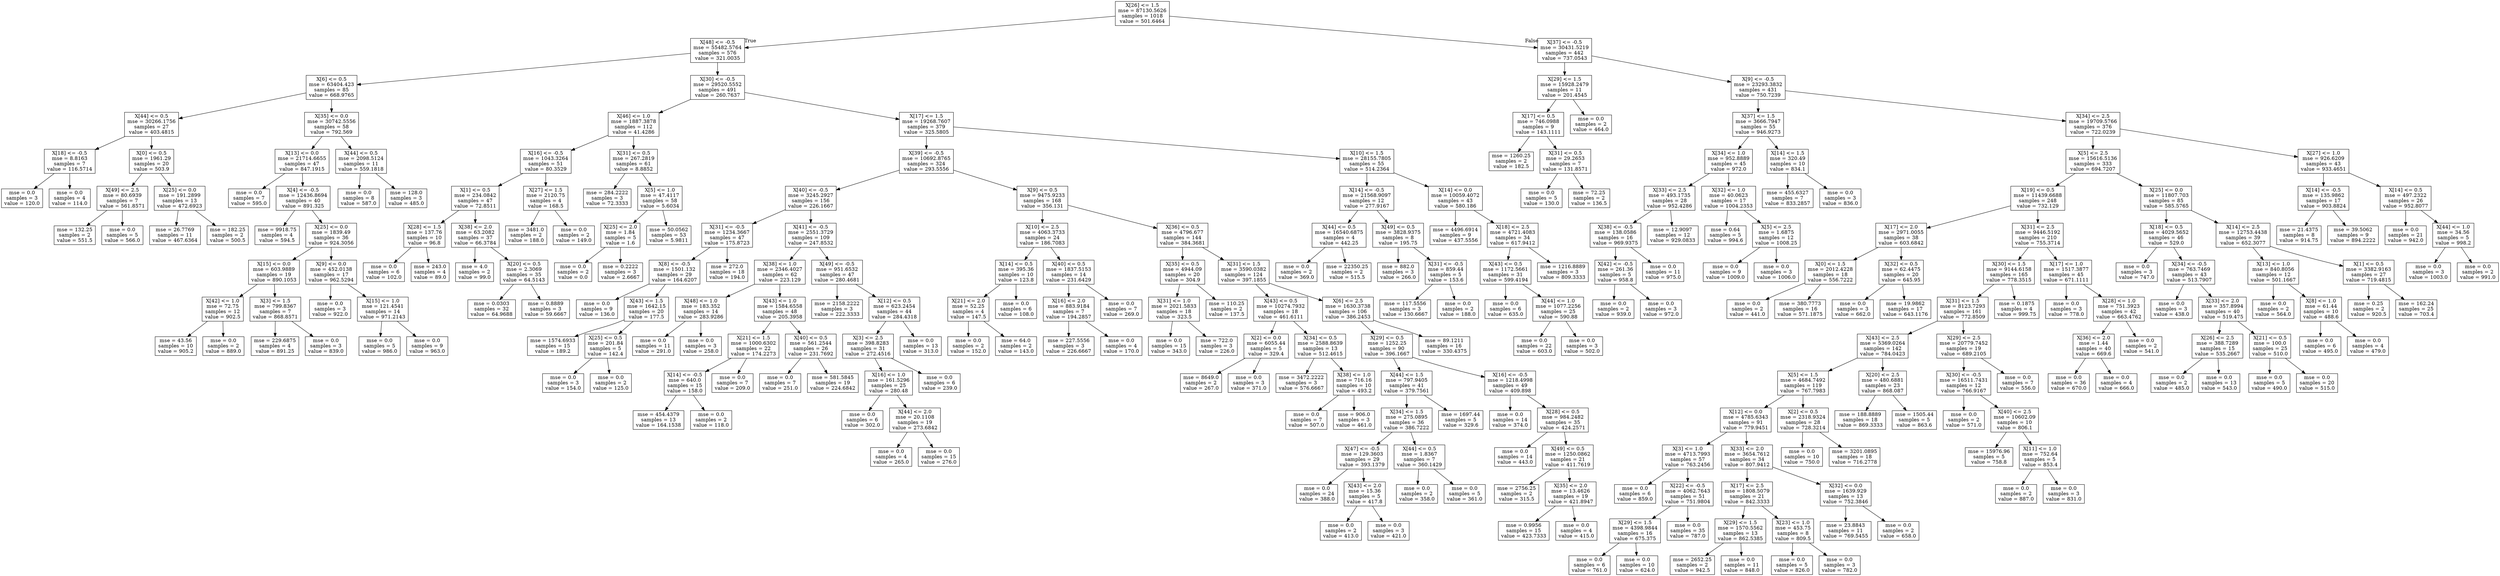 digraph Tree {
node [shape=box] ;
0 [label="X[26] <= 1.5\nmse = 87130.5626\nsamples = 1018\nvalue = 501.6464"] ;
1 [label="X[48] <= -0.5\nmse = 55482.5764\nsamples = 576\nvalue = 321.0035"] ;
0 -> 1 [labeldistance=2.5, labelangle=45, headlabel="True"] ;
2 [label="X[6] <= 0.5\nmse = 63404.423\nsamples = 85\nvalue = 668.9765"] ;
1 -> 2 ;
3 [label="X[44] <= 0.5\nmse = 30266.1756\nsamples = 27\nvalue = 403.4815"] ;
2 -> 3 ;
4 [label="X[18] <= -0.5\nmse = 8.8163\nsamples = 7\nvalue = 116.5714"] ;
3 -> 4 ;
5 [label="mse = 0.0\nsamples = 3\nvalue = 120.0"] ;
4 -> 5 ;
6 [label="mse = 0.0\nsamples = 4\nvalue = 114.0"] ;
4 -> 6 ;
7 [label="X[0] <= 0.5\nmse = 1961.29\nsamples = 20\nvalue = 503.9"] ;
3 -> 7 ;
8 [label="X[49] <= 2.5\nmse = 80.6939\nsamples = 7\nvalue = 561.8571"] ;
7 -> 8 ;
9 [label="mse = 132.25\nsamples = 2\nvalue = 551.5"] ;
8 -> 9 ;
10 [label="mse = 0.0\nsamples = 5\nvalue = 566.0"] ;
8 -> 10 ;
11 [label="X[25] <= 0.0\nmse = 191.2899\nsamples = 13\nvalue = 472.6923"] ;
7 -> 11 ;
12 [label="mse = 26.7769\nsamples = 11\nvalue = 467.6364"] ;
11 -> 12 ;
13 [label="mse = 182.25\nsamples = 2\nvalue = 500.5"] ;
11 -> 13 ;
14 [label="X[35] <= 0.0\nmse = 30742.5556\nsamples = 58\nvalue = 792.569"] ;
2 -> 14 ;
15 [label="X[13] <= 0.0\nmse = 21714.6655\nsamples = 47\nvalue = 847.1915"] ;
14 -> 15 ;
16 [label="mse = 0.0\nsamples = 7\nvalue = 595.0"] ;
15 -> 16 ;
17 [label="X[4] <= -0.5\nmse = 12436.8694\nsamples = 40\nvalue = 891.325"] ;
15 -> 17 ;
18 [label="mse = 9918.75\nsamples = 4\nvalue = 594.5"] ;
17 -> 18 ;
19 [label="X[25] <= 0.0\nmse = 1839.49\nsamples = 36\nvalue = 924.3056"] ;
17 -> 19 ;
20 [label="X[15] <= 0.0\nmse = 603.9889\nsamples = 19\nvalue = 890.1053"] ;
19 -> 20 ;
21 [label="X[42] <= 1.0\nmse = 72.75\nsamples = 12\nvalue = 902.5"] ;
20 -> 21 ;
22 [label="mse = 43.56\nsamples = 10\nvalue = 905.2"] ;
21 -> 22 ;
23 [label="mse = 0.0\nsamples = 2\nvalue = 889.0"] ;
21 -> 23 ;
24 [label="X[3] <= 1.5\nmse = 799.8367\nsamples = 7\nvalue = 868.8571"] ;
20 -> 24 ;
25 [label="mse = 229.6875\nsamples = 4\nvalue = 891.25"] ;
24 -> 25 ;
26 [label="mse = 0.0\nsamples = 3\nvalue = 839.0"] ;
24 -> 26 ;
27 [label="X[9] <= 0.0\nmse = 452.0138\nsamples = 17\nvalue = 962.5294"] ;
19 -> 27 ;
28 [label="mse = 0.0\nsamples = 3\nvalue = 922.0"] ;
27 -> 28 ;
29 [label="X[15] <= 1.0\nmse = 121.4541\nsamples = 14\nvalue = 971.2143"] ;
27 -> 29 ;
30 [label="mse = 0.0\nsamples = 5\nvalue = 986.0"] ;
29 -> 30 ;
31 [label="mse = 0.0\nsamples = 9\nvalue = 963.0"] ;
29 -> 31 ;
32 [label="X[44] <= 0.5\nmse = 2098.5124\nsamples = 11\nvalue = 559.1818"] ;
14 -> 32 ;
33 [label="mse = 0.0\nsamples = 8\nvalue = 587.0"] ;
32 -> 33 ;
34 [label="mse = 128.0\nsamples = 3\nvalue = 485.0"] ;
32 -> 34 ;
35 [label="X[30] <= -0.5\nmse = 29520.5552\nsamples = 491\nvalue = 260.7637"] ;
1 -> 35 ;
36 [label="X[46] <= 1.0\nmse = 1887.3878\nsamples = 112\nvalue = 41.4286"] ;
35 -> 36 ;
37 [label="X[16] <= -0.5\nmse = 1043.3264\nsamples = 51\nvalue = 80.3529"] ;
36 -> 37 ;
38 [label="X[1] <= 0.5\nmse = 234.0842\nsamples = 47\nvalue = 72.8511"] ;
37 -> 38 ;
39 [label="X[28] <= 1.5\nmse = 137.76\nsamples = 10\nvalue = 96.8"] ;
38 -> 39 ;
40 [label="mse = 0.0\nsamples = 6\nvalue = 102.0"] ;
39 -> 40 ;
41 [label="mse = 243.0\nsamples = 4\nvalue = 89.0"] ;
39 -> 41 ;
42 [label="X[38] <= 2.0\nmse = 63.2082\nsamples = 37\nvalue = 66.3784"] ;
38 -> 42 ;
43 [label="mse = 4.0\nsamples = 2\nvalue = 99.0"] ;
42 -> 43 ;
44 [label="X[20] <= 0.5\nmse = 2.3069\nsamples = 35\nvalue = 64.5143"] ;
42 -> 44 ;
45 [label="mse = 0.0303\nsamples = 32\nvalue = 64.9688"] ;
44 -> 45 ;
46 [label="mse = 0.8889\nsamples = 3\nvalue = 59.6667"] ;
44 -> 46 ;
47 [label="X[27] <= 1.5\nmse = 2120.75\nsamples = 4\nvalue = 168.5"] ;
37 -> 47 ;
48 [label="mse = 3481.0\nsamples = 2\nvalue = 188.0"] ;
47 -> 48 ;
49 [label="mse = 0.0\nsamples = 2\nvalue = 149.0"] ;
47 -> 49 ;
50 [label="X[31] <= 0.5\nmse = 267.2819\nsamples = 61\nvalue = 8.8852"] ;
36 -> 50 ;
51 [label="mse = 284.2222\nsamples = 3\nvalue = 72.3333"] ;
50 -> 51 ;
52 [label="X[5] <= 1.0\nmse = 47.4117\nsamples = 58\nvalue = 5.6034"] ;
50 -> 52 ;
53 [label="X[25] <= 2.0\nmse = 1.84\nsamples = 5\nvalue = 1.6"] ;
52 -> 53 ;
54 [label="mse = 0.0\nsamples = 2\nvalue = 0.0"] ;
53 -> 54 ;
55 [label="mse = 0.2222\nsamples = 3\nvalue = 2.6667"] ;
53 -> 55 ;
56 [label="mse = 50.0562\nsamples = 53\nvalue = 5.9811"] ;
52 -> 56 ;
57 [label="X[17] <= 1.5\nmse = 19268.7607\nsamples = 379\nvalue = 325.5805"] ;
35 -> 57 ;
58 [label="X[39] <= -0.5\nmse = 10692.8765\nsamples = 324\nvalue = 293.5556"] ;
57 -> 58 ;
59 [label="X[40] <= -0.5\nmse = 3245.2927\nsamples = 156\nvalue = 226.1667"] ;
58 -> 59 ;
60 [label="X[31] <= -0.5\nmse = 1234.3667\nsamples = 47\nvalue = 175.8723"] ;
59 -> 60 ;
61 [label="X[8] <= -0.5\nmse = 1501.132\nsamples = 29\nvalue = 164.6207"] ;
60 -> 61 ;
62 [label="mse = 0.0\nsamples = 9\nvalue = 136.0"] ;
61 -> 62 ;
63 [label="X[43] <= 1.5\nmse = 1642.15\nsamples = 20\nvalue = 177.5"] ;
61 -> 63 ;
64 [label="mse = 1574.6933\nsamples = 15\nvalue = 189.2"] ;
63 -> 64 ;
65 [label="X[25] <= 0.5\nmse = 201.84\nsamples = 5\nvalue = 142.4"] ;
63 -> 65 ;
66 [label="mse = 0.0\nsamples = 3\nvalue = 154.0"] ;
65 -> 66 ;
67 [label="mse = 0.0\nsamples = 2\nvalue = 125.0"] ;
65 -> 67 ;
68 [label="mse = 272.0\nsamples = 18\nvalue = 194.0"] ;
60 -> 68 ;
69 [label="X[41] <= -0.5\nmse = 2551.3729\nsamples = 109\nvalue = 247.8532"] ;
59 -> 69 ;
70 [label="X[38] <= 1.0\nmse = 2346.4027\nsamples = 62\nvalue = 223.129"] ;
69 -> 70 ;
71 [label="X[48] <= 1.0\nmse = 183.352\nsamples = 14\nvalue = 283.9286"] ;
70 -> 71 ;
72 [label="mse = 0.0\nsamples = 11\nvalue = 291.0"] ;
71 -> 72 ;
73 [label="mse = 0.0\nsamples = 3\nvalue = 258.0"] ;
71 -> 73 ;
74 [label="X[43] <= 1.0\nmse = 1584.6558\nsamples = 48\nvalue = 205.3958"] ;
70 -> 74 ;
75 [label="X[21] <= 1.5\nmse = 1000.6302\nsamples = 22\nvalue = 174.2273"] ;
74 -> 75 ;
76 [label="X[14] <= -0.5\nmse = 640.0\nsamples = 15\nvalue = 158.0"] ;
75 -> 76 ;
77 [label="mse = 454.4379\nsamples = 13\nvalue = 164.1538"] ;
76 -> 77 ;
78 [label="mse = 0.0\nsamples = 2\nvalue = 118.0"] ;
76 -> 78 ;
79 [label="mse = 0.0\nsamples = 7\nvalue = 209.0"] ;
75 -> 79 ;
80 [label="X[40] <= 0.5\nmse = 561.2544\nsamples = 26\nvalue = 231.7692"] ;
74 -> 80 ;
81 [label="mse = 0.0\nsamples = 7\nvalue = 251.0"] ;
80 -> 81 ;
82 [label="mse = 581.5845\nsamples = 19\nvalue = 224.6842"] ;
80 -> 82 ;
83 [label="X[49] <= -0.5\nmse = 951.6532\nsamples = 47\nvalue = 280.4681"] ;
69 -> 83 ;
84 [label="mse = 2158.2222\nsamples = 3\nvalue = 222.3333"] ;
83 -> 84 ;
85 [label="X[12] <= 0.5\nmse = 623.2454\nsamples = 44\nvalue = 284.4318"] ;
83 -> 85 ;
86 [label="X[3] <= 2.5\nmse = 398.8283\nsamples = 31\nvalue = 272.4516"] ;
85 -> 86 ;
87 [label="X[16] <= 1.0\nmse = 161.5296\nsamples = 25\nvalue = 280.48"] ;
86 -> 87 ;
88 [label="mse = 0.0\nsamples = 6\nvalue = 302.0"] ;
87 -> 88 ;
89 [label="X[44] <= 2.0\nmse = 20.1108\nsamples = 19\nvalue = 273.6842"] ;
87 -> 89 ;
90 [label="mse = 0.0\nsamples = 4\nvalue = 265.0"] ;
89 -> 90 ;
91 [label="mse = 0.0\nsamples = 15\nvalue = 276.0"] ;
89 -> 91 ;
92 [label="mse = 0.0\nsamples = 6\nvalue = 239.0"] ;
86 -> 92 ;
93 [label="mse = 0.0\nsamples = 13\nvalue = 313.0"] ;
85 -> 93 ;
94 [label="X[9] <= 0.5\nmse = 9475.9233\nsamples = 168\nvalue = 356.131"] ;
58 -> 94 ;
95 [label="X[10] <= 2.5\nmse = 4063.3733\nsamples = 24\nvalue = 186.7083"] ;
94 -> 95 ;
96 [label="X[14] <= 0.5\nmse = 395.36\nsamples = 10\nvalue = 123.8"] ;
95 -> 96 ;
97 [label="X[21] <= 2.0\nmse = 52.25\nsamples = 4\nvalue = 147.5"] ;
96 -> 97 ;
98 [label="mse = 0.0\nsamples = 2\nvalue = 152.0"] ;
97 -> 98 ;
99 [label="mse = 64.0\nsamples = 2\nvalue = 143.0"] ;
97 -> 99 ;
100 [label="mse = 0.0\nsamples = 6\nvalue = 108.0"] ;
96 -> 100 ;
101 [label="X[40] <= 0.5\nmse = 1837.5153\nsamples = 14\nvalue = 231.6429"] ;
95 -> 101 ;
102 [label="X[16] <= 2.0\nmse = 883.9184\nsamples = 7\nvalue = 194.2857"] ;
101 -> 102 ;
103 [label="mse = 227.5556\nsamples = 3\nvalue = 226.6667"] ;
102 -> 103 ;
104 [label="mse = 0.0\nsamples = 4\nvalue = 170.0"] ;
102 -> 104 ;
105 [label="mse = 0.0\nsamples = 7\nvalue = 269.0"] ;
101 -> 105 ;
106 [label="X[36] <= 0.5\nmse = 4796.677\nsamples = 144\nvalue = 384.3681"] ;
94 -> 106 ;
107 [label="X[35] <= 0.5\nmse = 4944.09\nsamples = 20\nvalue = 304.9"] ;
106 -> 107 ;
108 [label="X[31] <= 1.0\nmse = 2021.5833\nsamples = 18\nvalue = 323.5"] ;
107 -> 108 ;
109 [label="mse = 0.0\nsamples = 15\nvalue = 343.0"] ;
108 -> 109 ;
110 [label="mse = 722.0\nsamples = 3\nvalue = 226.0"] ;
108 -> 110 ;
111 [label="mse = 110.25\nsamples = 2\nvalue = 137.5"] ;
107 -> 111 ;
112 [label="X[31] <= 1.5\nmse = 3590.0382\nsamples = 124\nvalue = 397.1855"] ;
106 -> 112 ;
113 [label="X[43] <= 0.5\nmse = 10274.7932\nsamples = 18\nvalue = 461.6111"] ;
112 -> 113 ;
114 [label="X[2] <= 0.0\nmse = 6055.44\nsamples = 5\nvalue = 329.4"] ;
113 -> 114 ;
115 [label="mse = 8649.0\nsamples = 2\nvalue = 267.0"] ;
114 -> 115 ;
116 [label="mse = 0.0\nsamples = 3\nvalue = 371.0"] ;
114 -> 116 ;
117 [label="X[34] <= 0.5\nmse = 2588.8639\nsamples = 13\nvalue = 512.4615"] ;
113 -> 117 ;
118 [label="mse = 3472.2222\nsamples = 3\nvalue = 576.6667"] ;
117 -> 118 ;
119 [label="X[38] <= 1.0\nmse = 716.16\nsamples = 10\nvalue = 493.2"] ;
117 -> 119 ;
120 [label="mse = 0.0\nsamples = 7\nvalue = 507.0"] ;
119 -> 120 ;
121 [label="mse = 906.0\nsamples = 3\nvalue = 461.0"] ;
119 -> 121 ;
122 [label="X[6] <= 2.5\nmse = 1630.3738\nsamples = 106\nvalue = 386.2453"] ;
112 -> 122 ;
123 [label="X[29] <= 0.5\nmse = 1252.25\nsamples = 90\nvalue = 396.1667"] ;
122 -> 123 ;
124 [label="X[44] <= 1.5\nmse = 797.9405\nsamples = 41\nvalue = 379.7561"] ;
123 -> 124 ;
125 [label="X[34] <= 1.5\nmse = 275.0895\nsamples = 36\nvalue = 386.7222"] ;
124 -> 125 ;
126 [label="X[47] <= -0.5\nmse = 129.3603\nsamples = 29\nvalue = 393.1379"] ;
125 -> 126 ;
127 [label="mse = 0.0\nsamples = 24\nvalue = 388.0"] ;
126 -> 127 ;
128 [label="X[43] <= 2.0\nmse = 15.36\nsamples = 5\nvalue = 417.8"] ;
126 -> 128 ;
129 [label="mse = 0.0\nsamples = 2\nvalue = 413.0"] ;
128 -> 129 ;
130 [label="mse = 0.0\nsamples = 3\nvalue = 421.0"] ;
128 -> 130 ;
131 [label="X[44] <= 0.5\nmse = 1.8367\nsamples = 7\nvalue = 360.1429"] ;
125 -> 131 ;
132 [label="mse = 0.0\nsamples = 2\nvalue = 358.0"] ;
131 -> 132 ;
133 [label="mse = 0.0\nsamples = 5\nvalue = 361.0"] ;
131 -> 133 ;
134 [label="mse = 1697.44\nsamples = 5\nvalue = 329.6"] ;
124 -> 134 ;
135 [label="X[16] <= -0.5\nmse = 1218.4998\nsamples = 49\nvalue = 409.898"] ;
123 -> 135 ;
136 [label="mse = 0.0\nsamples = 14\nvalue = 374.0"] ;
135 -> 136 ;
137 [label="X[28] <= 0.5\nmse = 984.2482\nsamples = 35\nvalue = 424.2571"] ;
135 -> 137 ;
138 [label="mse = 0.0\nsamples = 14\nvalue = 443.0"] ;
137 -> 138 ;
139 [label="X[49] <= 0.5\nmse = 1250.0862\nsamples = 21\nvalue = 411.7619"] ;
137 -> 139 ;
140 [label="mse = 2756.25\nsamples = 2\nvalue = 315.5"] ;
139 -> 140 ;
141 [label="X[35] <= 2.0\nmse = 13.4626\nsamples = 19\nvalue = 421.8947"] ;
139 -> 141 ;
142 [label="mse = 0.9956\nsamples = 15\nvalue = 423.7333"] ;
141 -> 142 ;
143 [label="mse = 0.0\nsamples = 4\nvalue = 415.0"] ;
141 -> 143 ;
144 [label="mse = 89.1211\nsamples = 16\nvalue = 330.4375"] ;
122 -> 144 ;
145 [label="X[10] <= 1.5\nmse = 28155.7805\nsamples = 55\nvalue = 514.2364"] ;
57 -> 145 ;
146 [label="X[14] <= -0.5\nmse = 21568.9097\nsamples = 12\nvalue = 277.9167"] ;
145 -> 146 ;
147 [label="X[44] <= 0.5\nmse = 16540.6875\nsamples = 4\nvalue = 442.25"] ;
146 -> 147 ;
148 [label="mse = 0.0\nsamples = 2\nvalue = 369.0"] ;
147 -> 148 ;
149 [label="mse = 22350.25\nsamples = 2\nvalue = 515.5"] ;
147 -> 149 ;
150 [label="X[49] <= 0.5\nmse = 3828.9375\nsamples = 8\nvalue = 195.75"] ;
146 -> 150 ;
151 [label="mse = 882.0\nsamples = 3\nvalue = 266.0"] ;
150 -> 151 ;
152 [label="X[31] <= -0.5\nmse = 859.44\nsamples = 5\nvalue = 153.6"] ;
150 -> 152 ;
153 [label="mse = 117.5556\nsamples = 3\nvalue = 130.6667"] ;
152 -> 153 ;
154 [label="mse = 0.0\nsamples = 2\nvalue = 188.0"] ;
152 -> 154 ;
155 [label="X[14] <= 0.0\nmse = 10059.4072\nsamples = 43\nvalue = 580.186"] ;
145 -> 155 ;
156 [label="mse = 4496.6914\nsamples = 9\nvalue = 437.5556"] ;
155 -> 156 ;
157 [label="X[18] <= 2.5\nmse = 4721.4083\nsamples = 34\nvalue = 617.9412"] ;
155 -> 157 ;
158 [label="X[43] <= 0.5\nmse = 1172.5661\nsamples = 31\nvalue = 599.4194"] ;
157 -> 158 ;
159 [label="mse = 0.0\nsamples = 6\nvalue = 635.0"] ;
158 -> 159 ;
160 [label="X[44] <= 1.0\nmse = 1077.2256\nsamples = 25\nvalue = 590.88"] ;
158 -> 160 ;
161 [label="mse = 0.0\nsamples = 22\nvalue = 603.0"] ;
160 -> 161 ;
162 [label="mse = 0.0\nsamples = 3\nvalue = 502.0"] ;
160 -> 162 ;
163 [label="mse = 1216.8889\nsamples = 3\nvalue = 809.3333"] ;
157 -> 163 ;
164 [label="X[37] <= -0.5\nmse = 30431.5219\nsamples = 442\nvalue = 737.0543"] ;
0 -> 164 [labeldistance=2.5, labelangle=-45, headlabel="False"] ;
165 [label="X[29] <= 1.5\nmse = 15928.2479\nsamples = 11\nvalue = 201.4545"] ;
164 -> 165 ;
166 [label="X[17] <= 0.5\nmse = 746.0988\nsamples = 9\nvalue = 143.1111"] ;
165 -> 166 ;
167 [label="mse = 1260.25\nsamples = 2\nvalue = 182.5"] ;
166 -> 167 ;
168 [label="X[31] <= 0.5\nmse = 29.2653\nsamples = 7\nvalue = 131.8571"] ;
166 -> 168 ;
169 [label="mse = 0.0\nsamples = 5\nvalue = 130.0"] ;
168 -> 169 ;
170 [label="mse = 72.25\nsamples = 2\nvalue = 136.5"] ;
168 -> 170 ;
171 [label="mse = 0.0\nsamples = 2\nvalue = 464.0"] ;
165 -> 171 ;
172 [label="X[9] <= -0.5\nmse = 23293.3832\nsamples = 431\nvalue = 750.7239"] ;
164 -> 172 ;
173 [label="X[37] <= 1.5\nmse = 3666.7947\nsamples = 55\nvalue = 946.9273"] ;
172 -> 173 ;
174 [label="X[34] <= 1.0\nmse = 952.8889\nsamples = 45\nvalue = 972.0"] ;
173 -> 174 ;
175 [label="X[33] <= 2.5\nmse = 493.1735\nsamples = 28\nvalue = 952.4286"] ;
174 -> 175 ;
176 [label="X[38] <= -0.5\nmse = 138.0586\nsamples = 16\nvalue = 969.9375"] ;
175 -> 176 ;
177 [label="X[42] <= -0.5\nmse = 261.36\nsamples = 5\nvalue = 958.8"] ;
176 -> 177 ;
178 [label="mse = 0.0\nsamples = 2\nvalue = 939.0"] ;
177 -> 178 ;
179 [label="mse = 0.0\nsamples = 3\nvalue = 972.0"] ;
177 -> 179 ;
180 [label="mse = 0.0\nsamples = 11\nvalue = 975.0"] ;
176 -> 180 ;
181 [label="mse = 12.9097\nsamples = 12\nvalue = 929.0833"] ;
175 -> 181 ;
182 [label="X[32] <= 1.0\nmse = 40.0623\nsamples = 17\nvalue = 1004.2353"] ;
174 -> 182 ;
183 [label="mse = 0.64\nsamples = 5\nvalue = 994.6"] ;
182 -> 183 ;
184 [label="X[5] <= 2.5\nmse = 1.6875\nsamples = 12\nvalue = 1008.25"] ;
182 -> 184 ;
185 [label="mse = 0.0\nsamples = 9\nvalue = 1009.0"] ;
184 -> 185 ;
186 [label="mse = 0.0\nsamples = 3\nvalue = 1006.0"] ;
184 -> 186 ;
187 [label="X[14] <= 1.5\nmse = 320.49\nsamples = 10\nvalue = 834.1"] ;
173 -> 187 ;
188 [label="mse = 455.6327\nsamples = 7\nvalue = 833.2857"] ;
187 -> 188 ;
189 [label="mse = 0.0\nsamples = 3\nvalue = 836.0"] ;
187 -> 189 ;
190 [label="X[34] <= 2.5\nmse = 19709.5766\nsamples = 376\nvalue = 722.0239"] ;
172 -> 190 ;
191 [label="X[5] <= 2.5\nmse = 15616.5136\nsamples = 333\nvalue = 694.7207"] ;
190 -> 191 ;
192 [label="X[19] <= 0.5\nmse = 11439.6688\nsamples = 248\nvalue = 732.129"] ;
191 -> 192 ;
193 [label="X[17] <= 2.0\nmse = 2971.0055\nsamples = 38\nvalue = 603.6842"] ;
192 -> 193 ;
194 [label="X[0] <= 1.5\nmse = 2012.4228\nsamples = 18\nvalue = 556.7222"] ;
193 -> 194 ;
195 [label="mse = 0.0\nsamples = 2\nvalue = 441.0"] ;
194 -> 195 ;
196 [label="mse = 380.7773\nsamples = 16\nvalue = 571.1875"] ;
194 -> 196 ;
197 [label="X[32] <= 0.5\nmse = 62.4475\nsamples = 20\nvalue = 645.95"] ;
193 -> 197 ;
198 [label="mse = 0.0\nsamples = 3\nvalue = 662.0"] ;
197 -> 198 ;
199 [label="mse = 19.9862\nsamples = 17\nvalue = 643.1176"] ;
197 -> 199 ;
200 [label="X[31] <= 2.5\nmse = 9446.5192\nsamples = 210\nvalue = 755.3714"] ;
192 -> 200 ;
201 [label="X[30] <= 1.5\nmse = 9144.6158\nsamples = 165\nvalue = 778.3515"] ;
200 -> 201 ;
202 [label="X[31] <= 1.5\nmse = 8123.7293\nsamples = 161\nvalue = 772.8509"] ;
201 -> 202 ;
203 [label="X[43] <= 2.5\nmse = 5369.0264\nsamples = 142\nvalue = 784.0423"] ;
202 -> 203 ;
204 [label="X[5] <= 1.5\nmse = 4684.7492\nsamples = 119\nvalue = 767.7983"] ;
203 -> 204 ;
205 [label="X[12] <= 0.0\nmse = 4785.6343\nsamples = 91\nvalue = 779.9451"] ;
204 -> 205 ;
206 [label="X[3] <= 1.0\nmse = 4713.7993\nsamples = 57\nvalue = 763.2456"] ;
205 -> 206 ;
207 [label="mse = 0.0\nsamples = 6\nvalue = 859.0"] ;
206 -> 207 ;
208 [label="X[22] <= -0.5\nmse = 4062.7643\nsamples = 51\nvalue = 751.9804"] ;
206 -> 208 ;
209 [label="X[29] <= 1.5\nmse = 4398.9844\nsamples = 16\nvalue = 675.375"] ;
208 -> 209 ;
210 [label="mse = 0.0\nsamples = 6\nvalue = 761.0"] ;
209 -> 210 ;
211 [label="mse = 0.0\nsamples = 10\nvalue = 624.0"] ;
209 -> 211 ;
212 [label="mse = 0.0\nsamples = 35\nvalue = 787.0"] ;
208 -> 212 ;
213 [label="X[33] <= 2.0\nmse = 3654.7612\nsamples = 34\nvalue = 807.9412"] ;
205 -> 213 ;
214 [label="X[17] <= 2.5\nmse = 1808.5079\nsamples = 21\nvalue = 842.3333"] ;
213 -> 214 ;
215 [label="X[29] <= 1.5\nmse = 1570.5562\nsamples = 13\nvalue = 862.5385"] ;
214 -> 215 ;
216 [label="mse = 2652.25\nsamples = 2\nvalue = 942.5"] ;
215 -> 216 ;
217 [label="mse = 0.0\nsamples = 11\nvalue = 848.0"] ;
215 -> 217 ;
218 [label="X[23] <= 1.0\nmse = 453.75\nsamples = 8\nvalue = 809.5"] ;
214 -> 218 ;
219 [label="mse = 0.0\nsamples = 5\nvalue = 826.0"] ;
218 -> 219 ;
220 [label="mse = 0.0\nsamples = 3\nvalue = 782.0"] ;
218 -> 220 ;
221 [label="X[32] <= 0.0\nmse = 1639.929\nsamples = 13\nvalue = 752.3846"] ;
213 -> 221 ;
222 [label="mse = 23.8843\nsamples = 11\nvalue = 769.5455"] ;
221 -> 222 ;
223 [label="mse = 0.0\nsamples = 2\nvalue = 658.0"] ;
221 -> 223 ;
224 [label="X[2] <= 0.5\nmse = 2318.9324\nsamples = 28\nvalue = 728.3214"] ;
204 -> 224 ;
225 [label="mse = 0.0\nsamples = 10\nvalue = 750.0"] ;
224 -> 225 ;
226 [label="mse = 3201.0895\nsamples = 18\nvalue = 716.2778"] ;
224 -> 226 ;
227 [label="X[20] <= 2.5\nmse = 480.6881\nsamples = 23\nvalue = 868.087"] ;
203 -> 227 ;
228 [label="mse = 188.8889\nsamples = 18\nvalue = 869.3333"] ;
227 -> 228 ;
229 [label="mse = 1505.44\nsamples = 5\nvalue = 863.6"] ;
227 -> 229 ;
230 [label="X[29] <= 2.5\nmse = 20779.7452\nsamples = 19\nvalue = 689.2105"] ;
202 -> 230 ;
231 [label="X[30] <= -0.5\nmse = 16511.7431\nsamples = 12\nvalue = 766.9167"] ;
230 -> 231 ;
232 [label="mse = 0.0\nsamples = 2\nvalue = 571.0"] ;
231 -> 232 ;
233 [label="X[40] <= 2.5\nmse = 10602.09\nsamples = 10\nvalue = 806.1"] ;
231 -> 233 ;
234 [label="mse = 15976.96\nsamples = 5\nvalue = 758.8"] ;
233 -> 234 ;
235 [label="X[11] <= 1.0\nmse = 752.64\nsamples = 5\nvalue = 853.4"] ;
233 -> 235 ;
236 [label="mse = 0.0\nsamples = 2\nvalue = 887.0"] ;
235 -> 236 ;
237 [label="mse = 0.0\nsamples = 3\nvalue = 831.0"] ;
235 -> 237 ;
238 [label="mse = 0.0\nsamples = 7\nvalue = 556.0"] ;
230 -> 238 ;
239 [label="mse = 0.1875\nsamples = 4\nvalue = 999.75"] ;
201 -> 239 ;
240 [label="X[17] <= 1.0\nmse = 1517.3877\nsamples = 45\nvalue = 671.1111"] ;
200 -> 240 ;
241 [label="mse = 0.0\nsamples = 3\nvalue = 778.0"] ;
240 -> 241 ;
242 [label="X[28] <= 1.0\nmse = 751.3923\nsamples = 42\nvalue = 663.4762"] ;
240 -> 242 ;
243 [label="X[36] <= 2.0\nmse = 1.44\nsamples = 40\nvalue = 669.6"] ;
242 -> 243 ;
244 [label="mse = 0.0\nsamples = 36\nvalue = 670.0"] ;
243 -> 244 ;
245 [label="mse = 0.0\nsamples = 4\nvalue = 666.0"] ;
243 -> 245 ;
246 [label="mse = 0.0\nsamples = 2\nvalue = 541.0"] ;
242 -> 246 ;
247 [label="X[25] <= 0.0\nmse = 11807.703\nsamples = 85\nvalue = 585.5765"] ;
191 -> 247 ;
248 [label="X[18] <= 0.5\nmse = 4029.5652\nsamples = 46\nvalue = 529.0"] ;
247 -> 248 ;
249 [label="mse = 0.0\nsamples = 3\nvalue = 747.0"] ;
248 -> 249 ;
250 [label="X[34] <= -0.5\nmse = 763.7469\nsamples = 43\nvalue = 513.7907"] ;
248 -> 250 ;
251 [label="mse = 0.0\nsamples = 3\nvalue = 438.0"] ;
250 -> 251 ;
252 [label="X[33] <= 2.0\nmse = 357.8994\nsamples = 40\nvalue = 519.475"] ;
250 -> 252 ;
253 [label="X[26] <= 2.5\nmse = 388.7289\nsamples = 15\nvalue = 535.2667"] ;
252 -> 253 ;
254 [label="mse = 0.0\nsamples = 2\nvalue = 485.0"] ;
253 -> 254 ;
255 [label="mse = 0.0\nsamples = 13\nvalue = 543.0"] ;
253 -> 255 ;
256 [label="X[21] <= 0.5\nmse = 100.0\nsamples = 25\nvalue = 510.0"] ;
252 -> 256 ;
257 [label="mse = 0.0\nsamples = 5\nvalue = 490.0"] ;
256 -> 257 ;
258 [label="mse = 0.0\nsamples = 20\nvalue = 515.0"] ;
256 -> 258 ;
259 [label="X[14] <= 2.5\nmse = 12753.4438\nsamples = 39\nvalue = 652.3077"] ;
247 -> 259 ;
260 [label="X[13] <= 1.0\nmse = 840.8056\nsamples = 12\nvalue = 501.1667"] ;
259 -> 260 ;
261 [label="mse = 0.0\nsamples = 2\nvalue = 564.0"] ;
260 -> 261 ;
262 [label="X[8] <= 1.0\nmse = 61.44\nsamples = 10\nvalue = 488.6"] ;
260 -> 262 ;
263 [label="mse = 0.0\nsamples = 6\nvalue = 495.0"] ;
262 -> 263 ;
264 [label="mse = 0.0\nsamples = 4\nvalue = 479.0"] ;
262 -> 264 ;
265 [label="X[1] <= 0.5\nmse = 3382.9163\nsamples = 27\nvalue = 719.4815"] ;
259 -> 265 ;
266 [label="mse = 0.25\nsamples = 2\nvalue = 920.5"] ;
265 -> 266 ;
267 [label="mse = 162.24\nsamples = 25\nvalue = 703.4"] ;
265 -> 267 ;
268 [label="X[27] <= 1.0\nmse = 926.6209\nsamples = 43\nvalue = 933.4651"] ;
190 -> 268 ;
269 [label="X[14] <= -0.5\nmse = 135.9862\nsamples = 17\nvalue = 903.8824"] ;
268 -> 269 ;
270 [label="mse = 21.4375\nsamples = 8\nvalue = 914.75"] ;
269 -> 270 ;
271 [label="mse = 39.5062\nsamples = 9\nvalue = 894.2222"] ;
269 -> 271 ;
272 [label="X[14] <= 0.5\nmse = 497.2322\nsamples = 26\nvalue = 952.8077"] ;
268 -> 272 ;
273 [label="mse = 0.0\nsamples = 21\nvalue = 942.0"] ;
272 -> 273 ;
274 [label="X[44] <= 1.0\nmse = 34.56\nsamples = 5\nvalue = 998.2"] ;
272 -> 274 ;
275 [label="mse = 0.0\nsamples = 3\nvalue = 1003.0"] ;
274 -> 275 ;
276 [label="mse = 0.0\nsamples = 2\nvalue = 991.0"] ;
274 -> 276 ;
}